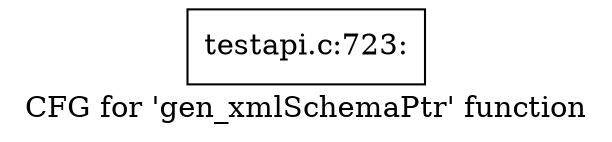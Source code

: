 digraph "CFG for 'gen_xmlSchemaPtr' function" {
	label="CFG for 'gen_xmlSchemaPtr' function";

	Node0x526b270 [shape=record,label="{testapi.c:723:}"];
}

